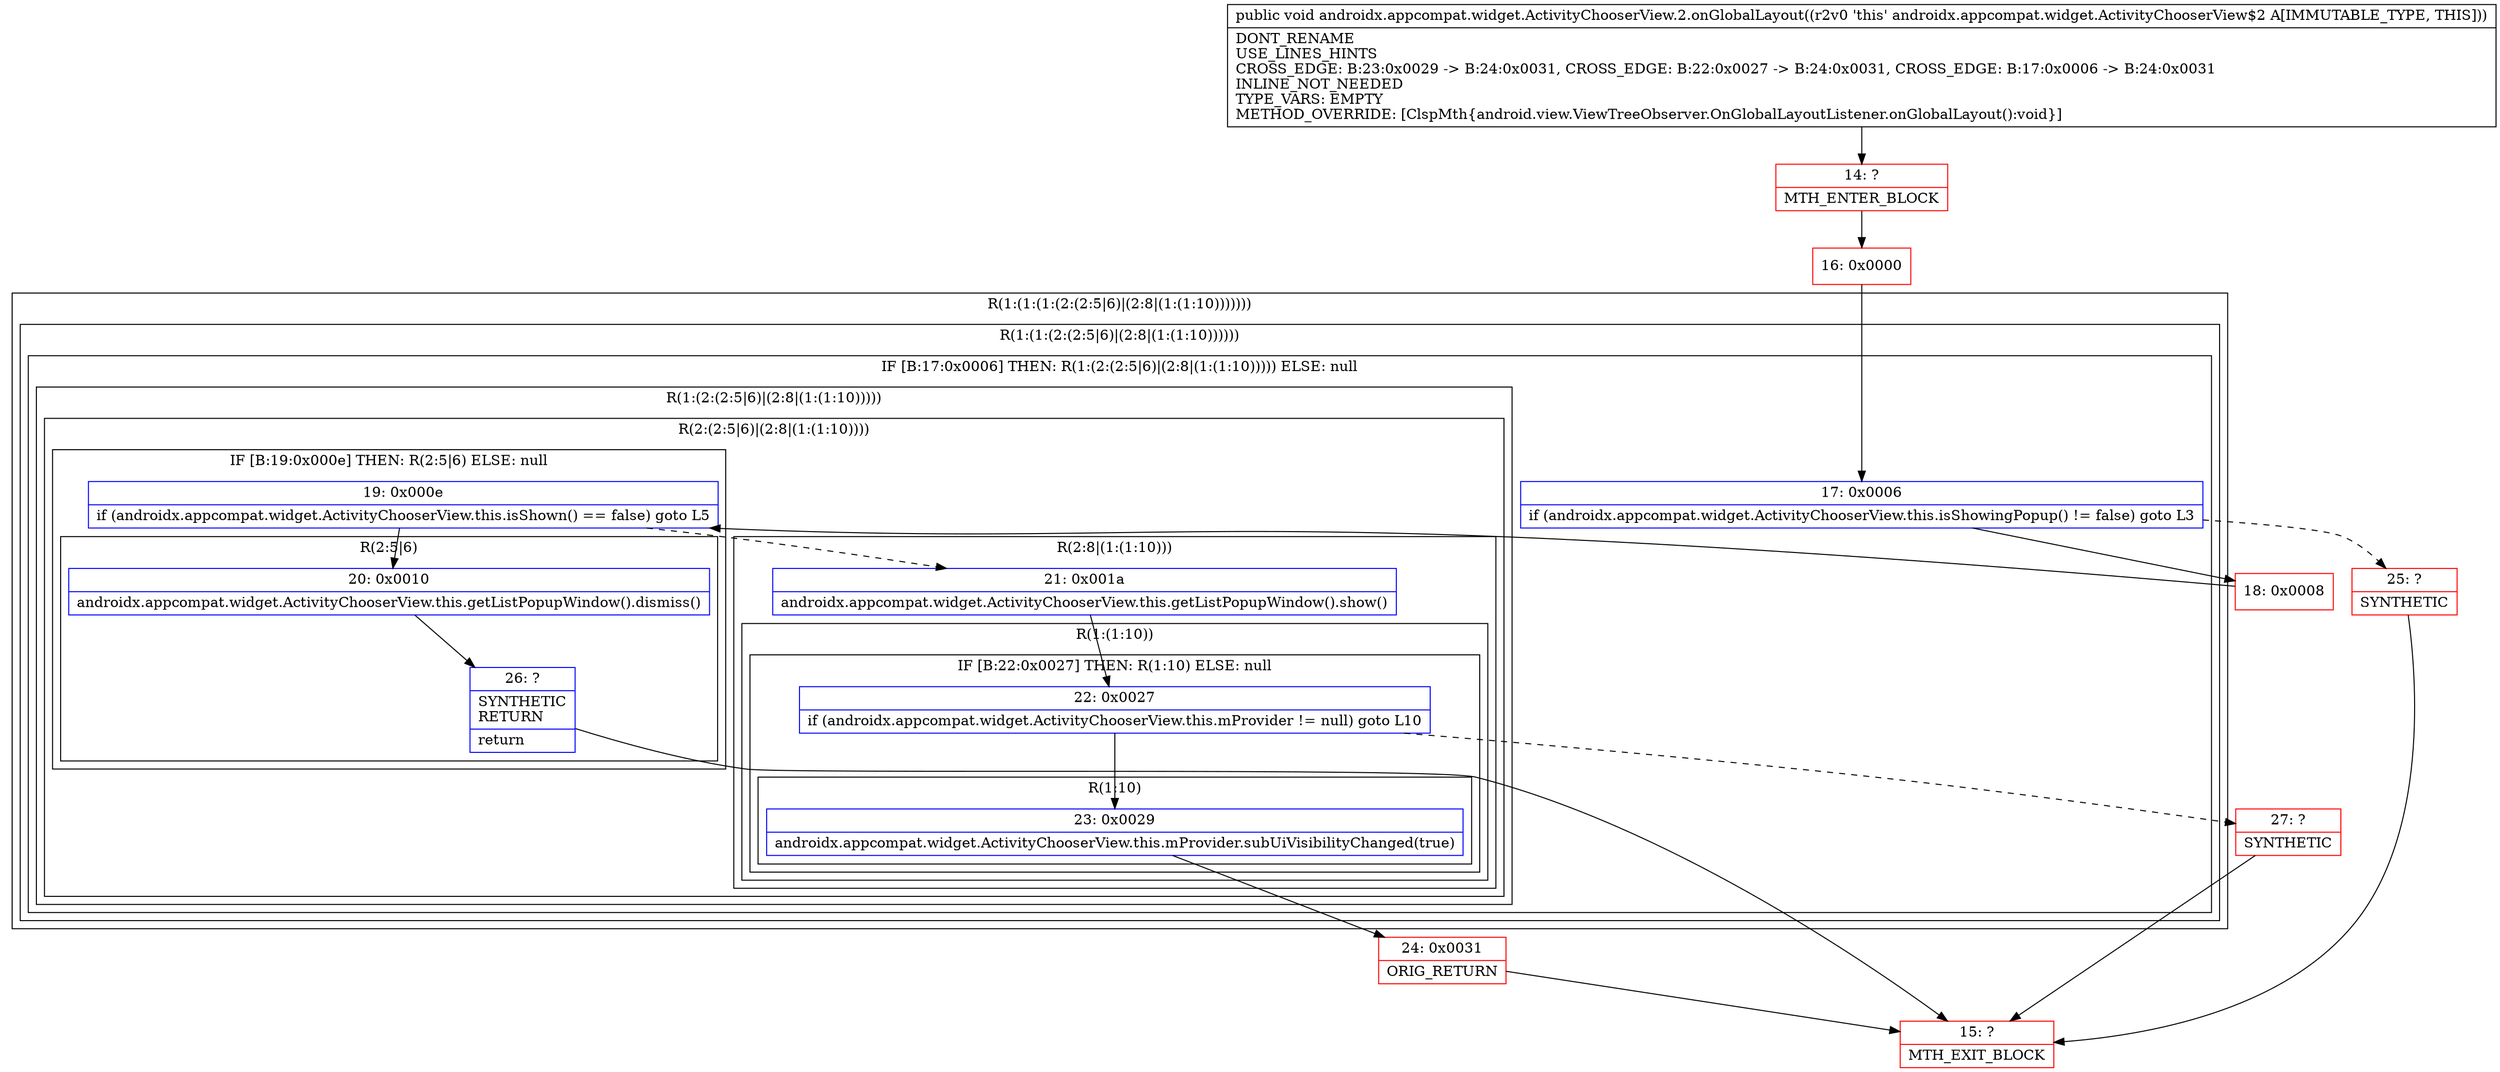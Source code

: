 digraph "CFG forandroidx.appcompat.widget.ActivityChooserView.2.onGlobalLayout()V" {
subgraph cluster_Region_1791738475 {
label = "R(1:(1:(1:(2:(2:5|6)|(2:8|(1:(1:10)))))))";
node [shape=record,color=blue];
subgraph cluster_Region_820515023 {
label = "R(1:(1:(2:(2:5|6)|(2:8|(1:(1:10))))))";
node [shape=record,color=blue];
subgraph cluster_IfRegion_1397834235 {
label = "IF [B:17:0x0006] THEN: R(1:(2:(2:5|6)|(2:8|(1:(1:10))))) ELSE: null";
node [shape=record,color=blue];
Node_17 [shape=record,label="{17\:\ 0x0006|if (androidx.appcompat.widget.ActivityChooserView.this.isShowingPopup() != false) goto L3\l}"];
subgraph cluster_Region_1151084398 {
label = "R(1:(2:(2:5|6)|(2:8|(1:(1:10)))))";
node [shape=record,color=blue];
subgraph cluster_Region_1894808844 {
label = "R(2:(2:5|6)|(2:8|(1:(1:10))))";
node [shape=record,color=blue];
subgraph cluster_IfRegion_15627701 {
label = "IF [B:19:0x000e] THEN: R(2:5|6) ELSE: null";
node [shape=record,color=blue];
Node_19 [shape=record,label="{19\:\ 0x000e|if (androidx.appcompat.widget.ActivityChooserView.this.isShown() == false) goto L5\l}"];
subgraph cluster_Region_1500099274 {
label = "R(2:5|6)";
node [shape=record,color=blue];
Node_20 [shape=record,label="{20\:\ 0x0010|androidx.appcompat.widget.ActivityChooserView.this.getListPopupWindow().dismiss()\l}"];
Node_26 [shape=record,label="{26\:\ ?|SYNTHETIC\lRETURN\l|return\l}"];
}
}
subgraph cluster_Region_2095798750 {
label = "R(2:8|(1:(1:10)))";
node [shape=record,color=blue];
Node_21 [shape=record,label="{21\:\ 0x001a|androidx.appcompat.widget.ActivityChooserView.this.getListPopupWindow().show()\l}"];
subgraph cluster_Region_251675474 {
label = "R(1:(1:10))";
node [shape=record,color=blue];
subgraph cluster_IfRegion_2083577050 {
label = "IF [B:22:0x0027] THEN: R(1:10) ELSE: null";
node [shape=record,color=blue];
Node_22 [shape=record,label="{22\:\ 0x0027|if (androidx.appcompat.widget.ActivityChooserView.this.mProvider != null) goto L10\l}"];
subgraph cluster_Region_1750847092 {
label = "R(1:10)";
node [shape=record,color=blue];
Node_23 [shape=record,label="{23\:\ 0x0029|androidx.appcompat.widget.ActivityChooserView.this.mProvider.subUiVisibilityChanged(true)\l}"];
}
}
}
}
}
}
}
}
}
Node_14 [shape=record,color=red,label="{14\:\ ?|MTH_ENTER_BLOCK\l}"];
Node_16 [shape=record,color=red,label="{16\:\ 0x0000}"];
Node_18 [shape=record,color=red,label="{18\:\ 0x0008}"];
Node_15 [shape=record,color=red,label="{15\:\ ?|MTH_EXIT_BLOCK\l}"];
Node_24 [shape=record,color=red,label="{24\:\ 0x0031|ORIG_RETURN\l}"];
Node_27 [shape=record,color=red,label="{27\:\ ?|SYNTHETIC\l}"];
Node_25 [shape=record,color=red,label="{25\:\ ?|SYNTHETIC\l}"];
MethodNode[shape=record,label="{public void androidx.appcompat.widget.ActivityChooserView.2.onGlobalLayout((r2v0 'this' androidx.appcompat.widget.ActivityChooserView$2 A[IMMUTABLE_TYPE, THIS]))  | DONT_RENAME\lUSE_LINES_HINTS\lCROSS_EDGE: B:23:0x0029 \-\> B:24:0x0031, CROSS_EDGE: B:22:0x0027 \-\> B:24:0x0031, CROSS_EDGE: B:17:0x0006 \-\> B:24:0x0031\lINLINE_NOT_NEEDED\lTYPE_VARS: EMPTY\lMETHOD_OVERRIDE: [ClspMth\{android.view.ViewTreeObserver.OnGlobalLayoutListener.onGlobalLayout():void\}]\l}"];
MethodNode -> Node_14;Node_17 -> Node_18;
Node_17 -> Node_25[style=dashed];
Node_19 -> Node_20;
Node_19 -> Node_21[style=dashed];
Node_20 -> Node_26;
Node_26 -> Node_15;
Node_21 -> Node_22;
Node_22 -> Node_23;
Node_22 -> Node_27[style=dashed];
Node_23 -> Node_24;
Node_14 -> Node_16;
Node_16 -> Node_17;
Node_18 -> Node_19;
Node_24 -> Node_15;
Node_27 -> Node_15;
Node_25 -> Node_15;
}


